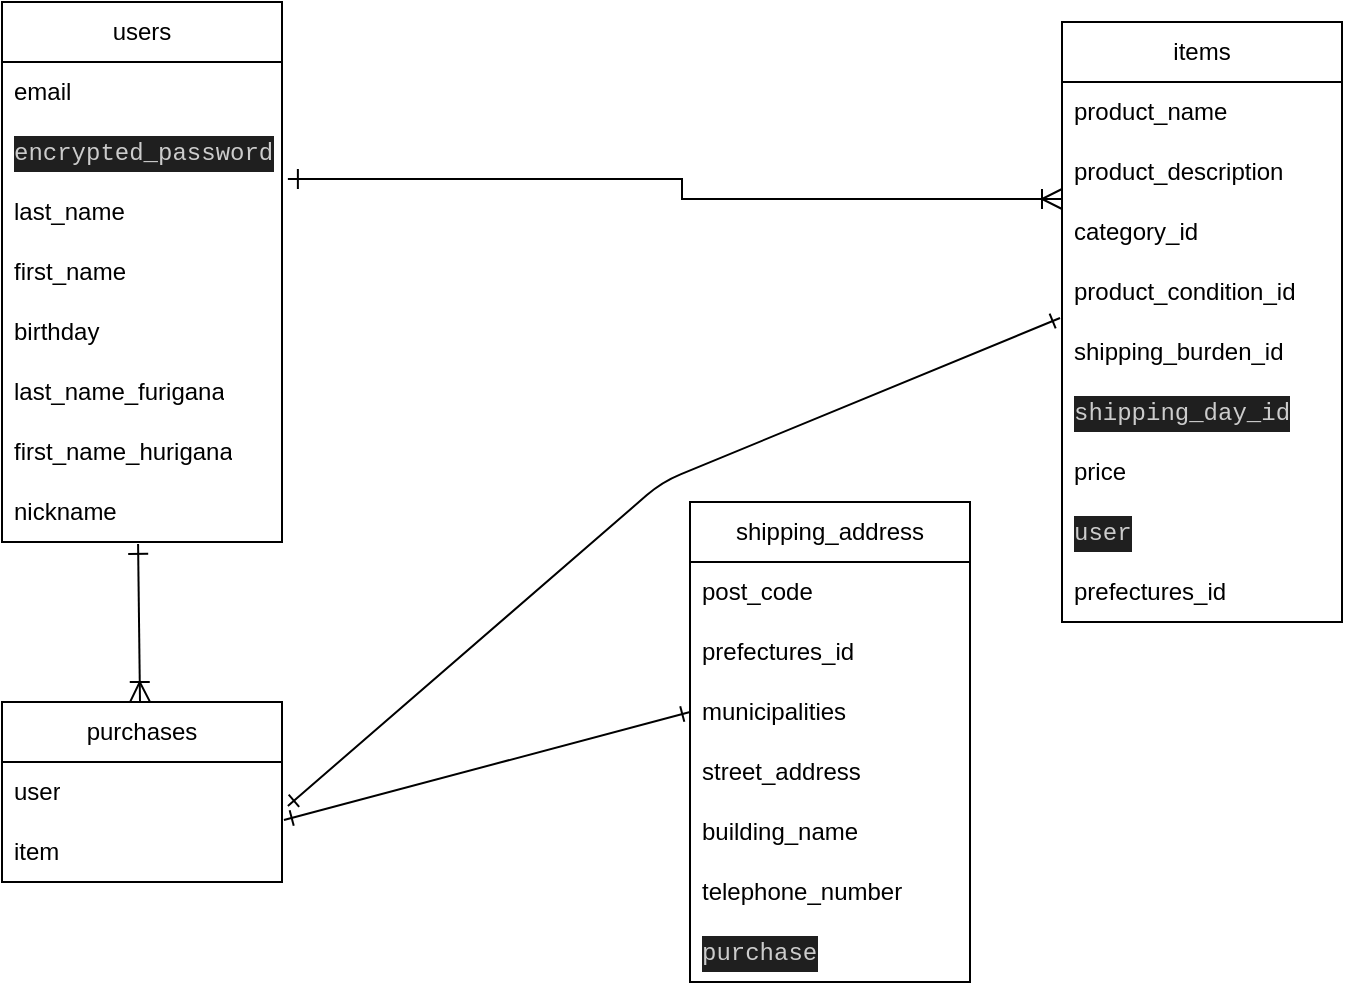 <mxfile>
    <diagram id="4cMZnO_XdAOZJ8cznTcA" name="ページ1">
        <mxGraphModel dx="807" dy="515" grid="1" gridSize="10" guides="1" tooltips="1" connect="1" arrows="1" fold="1" page="1" pageScale="1" pageWidth="827" pageHeight="1169" math="0" shadow="0">
            <root>
                <mxCell id="0"/>
                <mxCell id="1" parent="0"/>
                <mxCell id="3" value="users" style="swimlane;fontStyle=0;childLayout=stackLayout;horizontal=1;startSize=30;horizontalStack=0;resizeParent=1;resizeParentMax=0;resizeLast=0;collapsible=1;marginBottom=0;whiteSpace=wrap;html=1;" parent="1" vertex="1">
                    <mxGeometry x="70" y="50" width="140" height="270" as="geometry"/>
                </mxCell>
                <mxCell id="4" value="email" style="text;strokeColor=none;fillColor=none;align=left;verticalAlign=middle;spacingLeft=4;spacingRight=4;overflow=hidden;points=[[0,0.5],[1,0.5]];portConstraint=eastwest;rotatable=0;whiteSpace=wrap;html=1;" parent="3" vertex="1">
                    <mxGeometry y="30" width="140" height="30" as="geometry"/>
                </mxCell>
                <mxCell id="5" value="&lt;div style=&quot;color: rgb(204, 204, 204); background-color: rgb(31, 31, 31); font-family: Menlo, Monaco, &amp;quot;Courier New&amp;quot;, monospace; line-height: 18px;&quot;&gt;encrypted_password&lt;/div&gt;" style="text;strokeColor=none;fillColor=none;align=left;verticalAlign=middle;spacingLeft=4;spacingRight=4;overflow=hidden;points=[[0,0.5],[1,0.5]];portConstraint=eastwest;rotatable=0;whiteSpace=wrap;html=1;" parent="3" vertex="1">
                    <mxGeometry y="60" width="140" height="30" as="geometry"/>
                </mxCell>
                <mxCell id="6" value="last_name" style="text;strokeColor=none;fillColor=none;align=left;verticalAlign=middle;spacingLeft=4;spacingRight=4;overflow=hidden;points=[[0,0.5],[1,0.5]];portConstraint=eastwest;rotatable=0;whiteSpace=wrap;html=1;" parent="3" vertex="1">
                    <mxGeometry y="90" width="140" height="30" as="geometry"/>
                </mxCell>
                <mxCell id="19" value="first_name" style="text;strokeColor=none;fillColor=none;align=left;verticalAlign=middle;spacingLeft=4;spacingRight=4;overflow=hidden;points=[[0,0.5],[1,0.5]];portConstraint=eastwest;rotatable=0;whiteSpace=wrap;html=1;" parent="3" vertex="1">
                    <mxGeometry y="120" width="140" height="30" as="geometry"/>
                </mxCell>
                <mxCell id="20" value="birthday" style="text;strokeColor=none;fillColor=none;align=left;verticalAlign=middle;spacingLeft=4;spacingRight=4;overflow=hidden;points=[[0,0.5],[1,0.5]];portConstraint=eastwest;rotatable=0;whiteSpace=wrap;html=1;" parent="3" vertex="1">
                    <mxGeometry y="150" width="140" height="30" as="geometry"/>
                </mxCell>
                <mxCell id="57" value="last_name_furigana" style="text;strokeColor=none;fillColor=none;align=left;verticalAlign=middle;spacingLeft=4;spacingRight=4;overflow=hidden;points=[[0,0.5],[1,0.5]];portConstraint=eastwest;rotatable=0;whiteSpace=wrap;html=1;" parent="3" vertex="1">
                    <mxGeometry y="180" width="140" height="30" as="geometry"/>
                </mxCell>
                <mxCell id="58" value="first_name_hurigana" style="text;strokeColor=none;fillColor=none;align=left;verticalAlign=middle;spacingLeft=4;spacingRight=4;overflow=hidden;points=[[0,0.5],[1,0.5]];portConstraint=eastwest;rotatable=0;whiteSpace=wrap;html=1;" parent="3" vertex="1">
                    <mxGeometry y="210" width="140" height="30" as="geometry"/>
                </mxCell>
                <mxCell id="61" value="nickname" style="text;strokeColor=none;fillColor=none;align=left;verticalAlign=middle;spacingLeft=4;spacingRight=4;overflow=hidden;points=[[0,0.5],[1,0.5]];portConstraint=eastwest;rotatable=0;whiteSpace=wrap;html=1;" vertex="1" parent="3">
                    <mxGeometry y="240" width="140" height="30" as="geometry"/>
                </mxCell>
                <mxCell id="14" value="items" style="swimlane;fontStyle=0;childLayout=stackLayout;horizontal=1;startSize=30;horizontalStack=0;resizeParent=1;resizeParentMax=0;resizeLast=0;collapsible=1;marginBottom=0;whiteSpace=wrap;html=1;" parent="1" vertex="1">
                    <mxGeometry x="600" y="60" width="140" height="300" as="geometry"/>
                </mxCell>
                <mxCell id="15" value="product_name" style="text;strokeColor=none;fillColor=none;align=left;verticalAlign=middle;spacingLeft=4;spacingRight=4;overflow=hidden;points=[[0,0.5],[1,0.5]];portConstraint=eastwest;rotatable=0;whiteSpace=wrap;html=1;" parent="14" vertex="1">
                    <mxGeometry y="30" width="140" height="30" as="geometry"/>
                </mxCell>
                <mxCell id="16" value="product_description" style="text;strokeColor=none;fillColor=none;align=left;verticalAlign=middle;spacingLeft=4;spacingRight=4;overflow=hidden;points=[[0,0.5],[1,0.5]];portConstraint=eastwest;rotatable=0;whiteSpace=wrap;html=1;" parent="14" vertex="1">
                    <mxGeometry y="60" width="140" height="30" as="geometry"/>
                </mxCell>
                <mxCell id="23" value="category_id" style="text;strokeColor=none;fillColor=none;align=left;verticalAlign=middle;spacingLeft=4;spacingRight=4;overflow=hidden;points=[[0,0.5],[1,0.5]];portConstraint=eastwest;rotatable=0;whiteSpace=wrap;html=1;" parent="14" vertex="1">
                    <mxGeometry y="90" width="140" height="30" as="geometry"/>
                </mxCell>
                <mxCell id="24" value="product_condition_id" style="text;strokeColor=none;fillColor=none;align=left;verticalAlign=middle;spacingLeft=4;spacingRight=4;overflow=hidden;points=[[0,0.5],[1,0.5]];portConstraint=eastwest;rotatable=0;whiteSpace=wrap;html=1;" parent="14" vertex="1">
                    <mxGeometry y="120" width="140" height="30" as="geometry"/>
                </mxCell>
                <mxCell id="27" value="shipping_burden_id" style="text;strokeColor=none;fillColor=none;align=left;verticalAlign=middle;spacingLeft=4;spacingRight=4;overflow=hidden;points=[[0,0.5],[1,0.5]];portConstraint=eastwest;rotatable=0;whiteSpace=wrap;html=1;" parent="14" vertex="1">
                    <mxGeometry y="150" width="140" height="30" as="geometry"/>
                </mxCell>
                <mxCell id="28" value="&lt;div style=&quot;color: rgb(204, 204, 204); background-color: rgb(31, 31, 31); font-family: Menlo, Monaco, &amp;quot;Courier New&amp;quot;, monospace; line-height: 18px;&quot;&gt;&lt;div style=&quot;line-height: 18px;&quot;&gt;&lt;div style=&quot;line-height: 18px;&quot;&gt;shipping_day_id&lt;/div&gt;&lt;/div&gt;&lt;/div&gt;" style="text;strokeColor=none;fillColor=none;align=left;verticalAlign=middle;spacingLeft=4;spacingRight=4;overflow=hidden;points=[[0,0.5],[1,0.5]];portConstraint=eastwest;rotatable=0;whiteSpace=wrap;html=1;" parent="14" vertex="1">
                    <mxGeometry y="180" width="140" height="30" as="geometry"/>
                </mxCell>
                <mxCell id="29" value="price" style="text;strokeColor=none;fillColor=none;align=left;verticalAlign=middle;spacingLeft=4;spacingRight=4;overflow=hidden;points=[[0,0.5],[1,0.5]];portConstraint=eastwest;rotatable=0;whiteSpace=wrap;html=1;" parent="14" vertex="1">
                    <mxGeometry y="210" width="140" height="30" as="geometry"/>
                </mxCell>
                <mxCell id="31" value="&lt;div style=&quot;color: rgb(204, 204, 204); background-color: rgb(31, 31, 31); font-family: Menlo, Monaco, &amp;quot;Courier New&amp;quot;, monospace; line-height: 18px;&quot;&gt;user&lt;/div&gt;" style="text;strokeColor=none;fillColor=none;align=left;verticalAlign=middle;spacingLeft=4;spacingRight=4;overflow=hidden;points=[[0,0.5],[1,0.5]];portConstraint=eastwest;rotatable=0;whiteSpace=wrap;html=1;" parent="14" vertex="1">
                    <mxGeometry y="240" width="140" height="30" as="geometry"/>
                </mxCell>
                <mxCell id="59" value="prefectures_id" style="text;strokeColor=none;fillColor=none;align=left;verticalAlign=middle;spacingLeft=4;spacingRight=4;overflow=hidden;points=[[0,0.5],[1,0.5]];portConstraint=eastwest;rotatable=0;whiteSpace=wrap;html=1;" vertex="1" parent="14">
                    <mxGeometry y="270" width="140" height="30" as="geometry"/>
                </mxCell>
                <mxCell id="39" value="" style="edgeStyle=elbowEdgeStyle;elbow=horizontal;endArrow=ERoneToMany;html=1;curved=0;rounded=0;endSize=8;startSize=8;exitX=1.021;exitY=-0.05;exitDx=0;exitDy=0;exitPerimeter=0;entryX=0;entryY=0.95;entryDx=0;entryDy=0;entryPerimeter=0;endFill=0;startArrow=ERone;startFill=0;" parent="1" source="6" target="16" edge="1">
                    <mxGeometry width="50" height="50" relative="1" as="geometry">
                        <mxPoint x="420" y="320" as="sourcePoint"/>
                        <mxPoint x="470" y="270" as="targetPoint"/>
                        <Array as="points">
                            <mxPoint x="410" y="170"/>
                            <mxPoint x="410" y="230"/>
                        </Array>
                    </mxGeometry>
                </mxCell>
                <mxCell id="43" value="purchases" style="swimlane;fontStyle=0;childLayout=stackLayout;horizontal=1;startSize=30;horizontalStack=0;resizeParent=1;resizeParentMax=0;resizeLast=0;collapsible=1;marginBottom=0;whiteSpace=wrap;html=1;" parent="1" vertex="1">
                    <mxGeometry x="70" y="400" width="140" height="90" as="geometry"/>
                </mxCell>
                <mxCell id="44" value="user" style="text;strokeColor=none;fillColor=none;align=left;verticalAlign=middle;spacingLeft=4;spacingRight=4;overflow=hidden;points=[[0,0.5],[1,0.5]];portConstraint=eastwest;rotatable=0;whiteSpace=wrap;html=1;" parent="43" vertex="1">
                    <mxGeometry y="30" width="140" height="30" as="geometry"/>
                </mxCell>
                <mxCell id="46" value="item" style="text;strokeColor=none;fillColor=none;align=left;verticalAlign=middle;spacingLeft=4;spacingRight=4;overflow=hidden;points=[[0,0.5],[1,0.5]];portConstraint=eastwest;rotatable=0;whiteSpace=wrap;html=1;" parent="43" vertex="1">
                    <mxGeometry y="60" width="140" height="30" as="geometry"/>
                </mxCell>
                <mxCell id="47" value="" style="endArrow=ERone;startArrow=ERone;html=1;exitX=1.021;exitY=0.733;exitDx=0;exitDy=0;exitPerimeter=0;startFill=0;entryX=-0.007;entryY=-0.067;entryDx=0;entryDy=0;entryPerimeter=0;endFill=0;" parent="1" source="44" target="27" edge="1">
                    <mxGeometry width="50" height="50" relative="1" as="geometry">
                        <mxPoint x="364" y="340" as="sourcePoint"/>
                        <mxPoint x="414" y="290" as="targetPoint"/>
                        <Array as="points">
                            <mxPoint x="400" y="290"/>
                        </Array>
                    </mxGeometry>
                </mxCell>
                <mxCell id="48" value="shipping_address" style="swimlane;fontStyle=0;childLayout=stackLayout;horizontal=1;startSize=30;horizontalStack=0;resizeParent=1;resizeParentMax=0;resizeLast=0;collapsible=1;marginBottom=0;whiteSpace=wrap;html=1;" parent="1" vertex="1">
                    <mxGeometry x="414" y="300" width="140" height="240" as="geometry"/>
                </mxCell>
                <mxCell id="49" value="post_code" style="text;strokeColor=none;fillColor=none;align=left;verticalAlign=middle;spacingLeft=4;spacingRight=4;overflow=hidden;points=[[0,0.5],[1,0.5]];portConstraint=eastwest;rotatable=0;whiteSpace=wrap;html=1;" parent="48" vertex="1">
                    <mxGeometry y="30" width="140" height="30" as="geometry"/>
                </mxCell>
                <mxCell id="50" value="prefectures_id" style="text;strokeColor=none;fillColor=none;align=left;verticalAlign=middle;spacingLeft=4;spacingRight=4;overflow=hidden;points=[[0,0.5],[1,0.5]];portConstraint=eastwest;rotatable=0;whiteSpace=wrap;html=1;" parent="48" vertex="1">
                    <mxGeometry y="60" width="140" height="30" as="geometry"/>
                </mxCell>
                <mxCell id="51" value="municipalities" style="text;strokeColor=none;fillColor=none;align=left;verticalAlign=middle;spacingLeft=4;spacingRight=4;overflow=hidden;points=[[0,0.5],[1,0.5]];portConstraint=eastwest;rotatable=0;whiteSpace=wrap;html=1;" parent="48" vertex="1">
                    <mxGeometry y="90" width="140" height="30" as="geometry"/>
                </mxCell>
                <mxCell id="52" value="street_address" style="text;strokeColor=none;fillColor=none;align=left;verticalAlign=middle;spacingLeft=4;spacingRight=4;overflow=hidden;points=[[0,0.5],[1,0.5]];portConstraint=eastwest;rotatable=0;whiteSpace=wrap;html=1;" parent="48" vertex="1">
                    <mxGeometry y="120" width="140" height="30" as="geometry"/>
                </mxCell>
                <mxCell id="53" value="building_name" style="text;strokeColor=none;fillColor=none;align=left;verticalAlign=middle;spacingLeft=4;spacingRight=4;overflow=hidden;points=[[0,0.5],[1,0.5]];portConstraint=eastwest;rotatable=0;whiteSpace=wrap;html=1;" parent="48" vertex="1">
                    <mxGeometry y="150" width="140" height="30" as="geometry"/>
                </mxCell>
                <mxCell id="54" value="telephone_number" style="text;strokeColor=none;fillColor=none;align=left;verticalAlign=middle;spacingLeft=4;spacingRight=4;overflow=hidden;points=[[0,0.5],[1,0.5]];portConstraint=eastwest;rotatable=0;whiteSpace=wrap;html=1;" parent="48" vertex="1">
                    <mxGeometry y="180" width="140" height="30" as="geometry"/>
                </mxCell>
                <mxCell id="63" value="&lt;div style=&quot;color: rgb(204, 204, 204); background-color: rgb(31, 31, 31); font-family: Menlo, Monaco, &amp;quot;Courier New&amp;quot;, monospace; line-height: 18px;&quot;&gt;purchase&lt;/div&gt;" style="text;strokeColor=none;fillColor=none;align=left;verticalAlign=middle;spacingLeft=4;spacingRight=4;overflow=hidden;points=[[0,0.5],[1,0.5]];portConstraint=eastwest;rotatable=0;whiteSpace=wrap;html=1;" vertex="1" parent="48">
                    <mxGeometry y="210" width="140" height="30" as="geometry"/>
                </mxCell>
                <mxCell id="56" value="" style="endArrow=ERone;html=1;exitX=1.007;exitY=-0.033;exitDx=0;exitDy=0;exitPerimeter=0;entryX=0;entryY=0.5;entryDx=0;entryDy=0;startArrow=ERone;startFill=0;endFill=0;" parent="1" source="46" target="51" edge="1">
                    <mxGeometry width="50" height="50" relative="1" as="geometry">
                        <mxPoint x="390" y="300" as="sourcePoint"/>
                        <mxPoint x="350" y="380" as="targetPoint"/>
                        <Array as="points"/>
                    </mxGeometry>
                </mxCell>
                <mxCell id="67" value="" style="edgeStyle=elbowEdgeStyle;elbow=horizontal;endArrow=ERoneToMany;html=1;curved=0;rounded=0;endSize=8;startSize=8;endFill=0;startArrow=ERone;startFill=0;exitX=0.486;exitY=1.033;exitDx=0;exitDy=0;exitPerimeter=0;" edge="1" parent="1" source="61">
                    <mxGeometry width="50" height="50" relative="1" as="geometry">
                        <mxPoint x="139.5" y="333" as="sourcePoint"/>
                        <mxPoint x="139.5" y="400" as="targetPoint"/>
                        <Array as="points"/>
                    </mxGeometry>
                </mxCell>
            </root>
        </mxGraphModel>
    </diagram>
</mxfile>